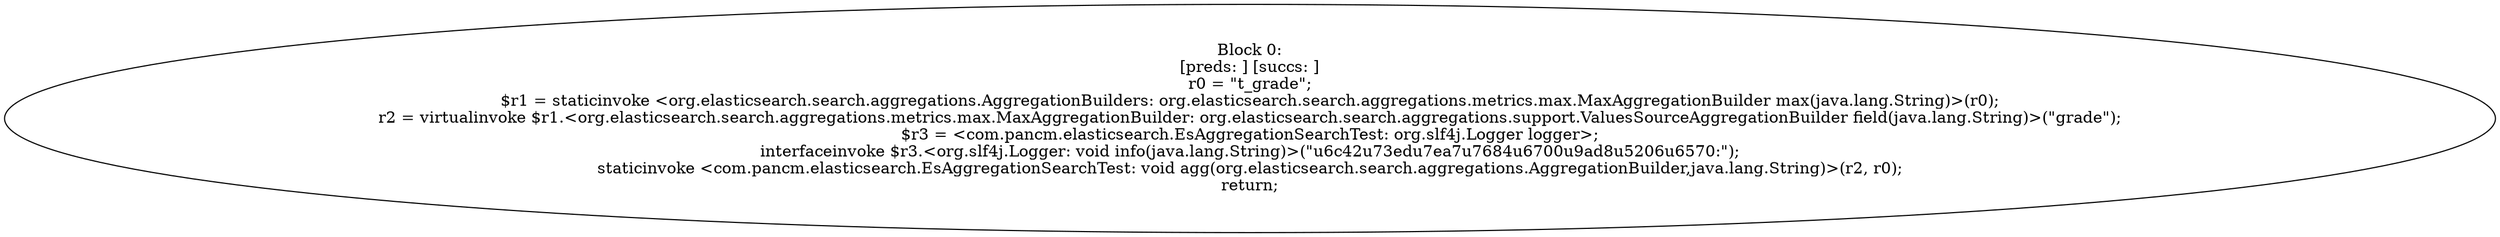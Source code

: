 digraph "unitGraph" {
    "Block 0:
[preds: ] [succs: ]
r0 = \"t_grade\";
$r1 = staticinvoke <org.elasticsearch.search.aggregations.AggregationBuilders: org.elasticsearch.search.aggregations.metrics.max.MaxAggregationBuilder max(java.lang.String)>(r0);
r2 = virtualinvoke $r1.<org.elasticsearch.search.aggregations.metrics.max.MaxAggregationBuilder: org.elasticsearch.search.aggregations.support.ValuesSourceAggregationBuilder field(java.lang.String)>(\"grade\");
$r3 = <com.pancm.elasticsearch.EsAggregationSearchTest: org.slf4j.Logger logger>;
interfaceinvoke $r3.<org.slf4j.Logger: void info(java.lang.String)>(\"\u6c42\u73ed\u7ea7\u7684\u6700\u9ad8\u5206\u6570:\");
staticinvoke <com.pancm.elasticsearch.EsAggregationSearchTest: void agg(org.elasticsearch.search.aggregations.AggregationBuilder,java.lang.String)>(r2, r0);
return;
"
}
